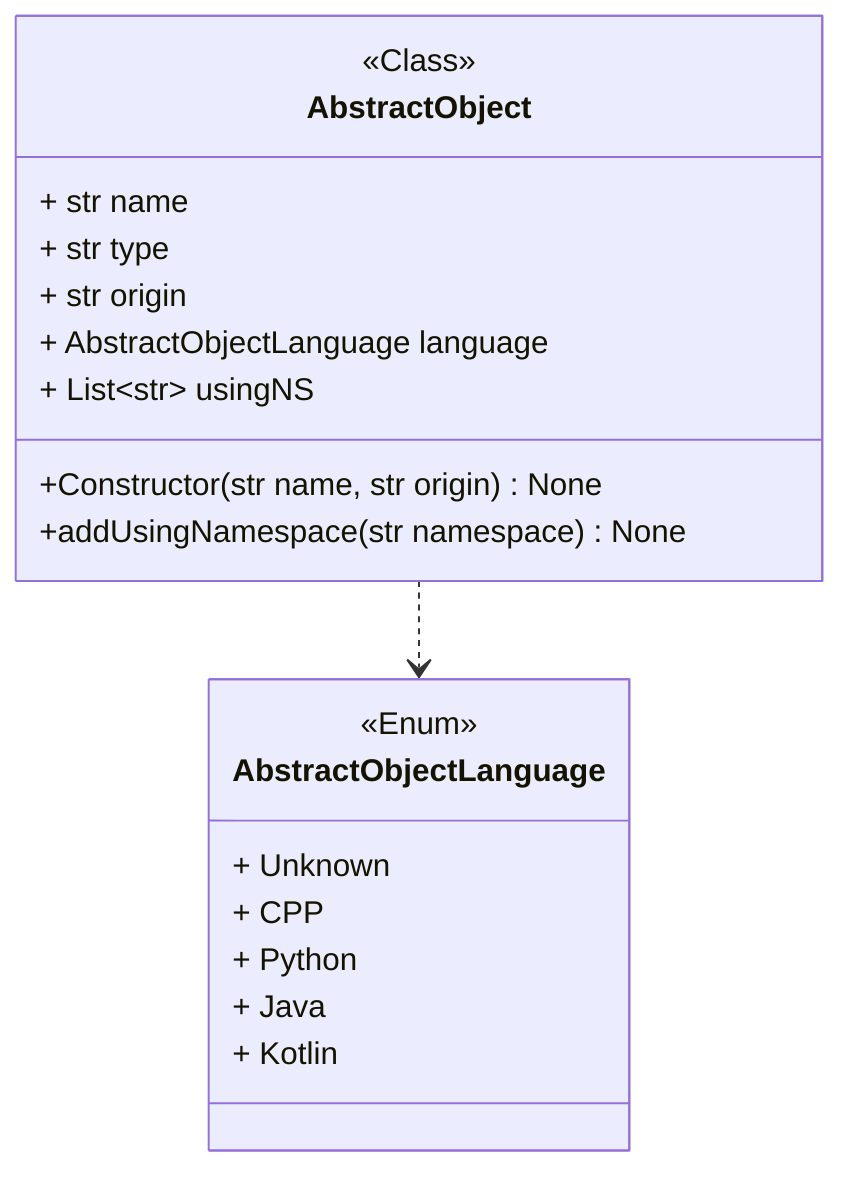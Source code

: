 classDiagram
class AbstractObject {
<<Class>>
+ str name
+ str type
+ str origin
+ AbstractObjectLanguage language
+ List~str~ usingNS
+Constructor(str name, str origin) None
+addUsingNamespace(str namespace) None
}
class AbstractObjectLanguage {
<<Enum>>
+ Unknown
+ CPP
+ Python
+ Java
+ Kotlin
}
link AbstractObjectLanguage "enum££pycodeanalyzer::core::abstraction::objects::AbstractObjectLanguage"
AbstractObject ..> AbstractObjectLanguage